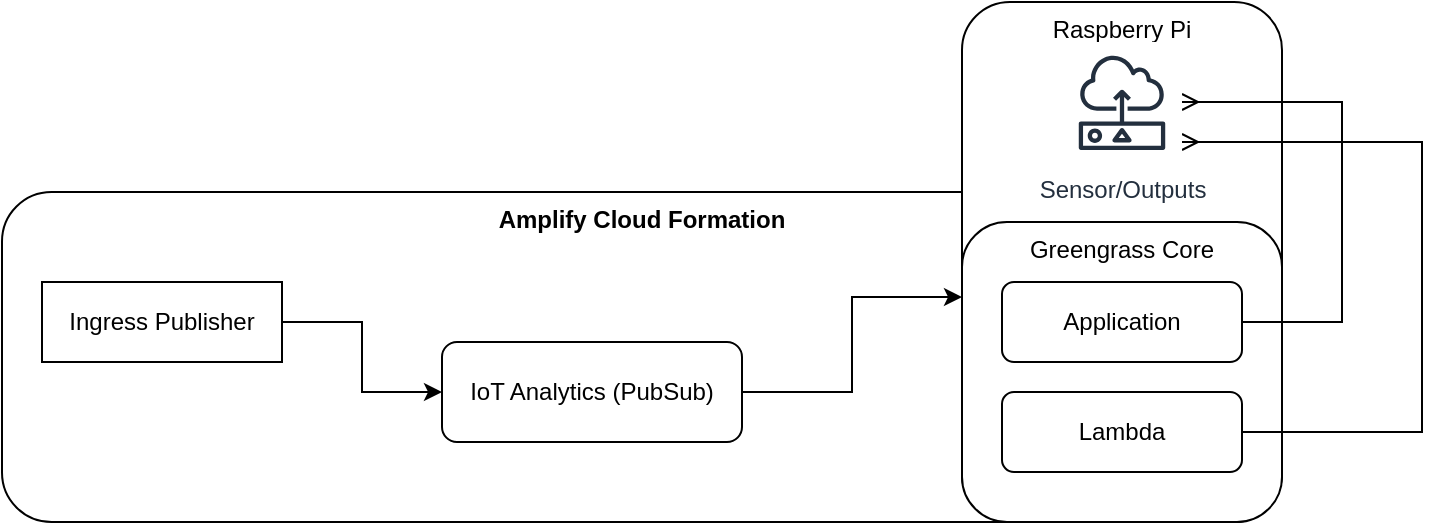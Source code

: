 <mxfile version="15.5.4" type="github">
  <diagram id="yCNn57SNLvQptWG5l8hB" name="Page-1">
    <mxGraphModel dx="1412" dy="919" grid="1" gridSize="10" guides="1" tooltips="1" connect="1" arrows="1" fold="1" page="1" pageScale="1" pageWidth="850" pageHeight="1100" math="0" shadow="0">
      <root>
        <mxCell id="0" />
        <mxCell id="1" parent="0" />
        <mxCell id="0kKGGoPKbYznw5FK-yFZ-14" value="Amplify Cloud Formation" style="rounded=1;whiteSpace=wrap;html=1;verticalAlign=top;align=center;fontStyle=1" vertex="1" parent="1">
          <mxGeometry x="80" y="125" width="640" height="165" as="geometry" />
        </mxCell>
        <mxCell id="0kKGGoPKbYznw5FK-yFZ-7" value="Raspberry Pi" style="rounded=1;whiteSpace=wrap;html=1;verticalAlign=top;" vertex="1" parent="1">
          <mxGeometry x="560" y="30" width="160" height="260" as="geometry" />
        </mxCell>
        <mxCell id="0kKGGoPKbYznw5FK-yFZ-9" style="edgeStyle=orthogonalEdgeStyle;rounded=0;orthogonalLoop=1;jettySize=auto;html=1;entryX=0;entryY=0.25;entryDx=0;entryDy=0;" edge="1" parent="1" source="0kKGGoPKbYznw5FK-yFZ-4" target="0kKGGoPKbYznw5FK-yFZ-8">
          <mxGeometry relative="1" as="geometry" />
        </mxCell>
        <mxCell id="0kKGGoPKbYznw5FK-yFZ-4" value="IoT Analytics (PubSub)" style="rounded=1;whiteSpace=wrap;html=1;verticalAlign=middle;" vertex="1" parent="1">
          <mxGeometry x="300" y="200" width="150" height="50" as="geometry" />
        </mxCell>
        <mxCell id="0kKGGoPKbYznw5FK-yFZ-6" style="edgeStyle=orthogonalEdgeStyle;rounded=0;orthogonalLoop=1;jettySize=auto;html=1;entryX=0;entryY=0.5;entryDx=0;entryDy=0;" edge="1" parent="1" source="0kKGGoPKbYznw5FK-yFZ-5" target="0kKGGoPKbYznw5FK-yFZ-4">
          <mxGeometry relative="1" as="geometry" />
        </mxCell>
        <mxCell id="0kKGGoPKbYznw5FK-yFZ-5" value="Ingress Publisher" style="rounded=0;whiteSpace=wrap;html=1;" vertex="1" parent="1">
          <mxGeometry x="100" y="170" width="120" height="40" as="geometry" />
        </mxCell>
        <mxCell id="0kKGGoPKbYznw5FK-yFZ-8" value="Greengrass Core" style="rounded=1;whiteSpace=wrap;html=1;verticalAlign=top;" vertex="1" parent="1">
          <mxGeometry x="560" y="140" width="160" height="150" as="geometry" />
        </mxCell>
        <mxCell id="0kKGGoPKbYznw5FK-yFZ-16" style="edgeStyle=orthogonalEdgeStyle;rounded=0;orthogonalLoop=1;jettySize=auto;html=1;endArrow=ERmany;endFill=0;" edge="1" parent="1" source="0kKGGoPKbYznw5FK-yFZ-10" target="0kKGGoPKbYznw5FK-yFZ-13">
          <mxGeometry relative="1" as="geometry">
            <Array as="points">
              <mxPoint x="750" y="190" />
              <mxPoint x="750" y="80" />
            </Array>
          </mxGeometry>
        </mxCell>
        <mxCell id="0kKGGoPKbYznw5FK-yFZ-10" value="Application" style="rounded=1;whiteSpace=wrap;html=1;verticalAlign=middle;" vertex="1" parent="1">
          <mxGeometry x="580" y="170" width="120" height="40" as="geometry" />
        </mxCell>
        <mxCell id="0kKGGoPKbYznw5FK-yFZ-12" style="edgeStyle=orthogonalEdgeStyle;rounded=0;orthogonalLoop=1;jettySize=auto;html=1;exitX=1;exitY=0.5;exitDx=0;exitDy=0;endArrow=ERmany;endFill=0;" edge="1" parent="1" source="0kKGGoPKbYznw5FK-yFZ-11" target="0kKGGoPKbYznw5FK-yFZ-13">
          <mxGeometry relative="1" as="geometry">
            <mxPoint x="760" y="290" as="targetPoint" />
            <Array as="points">
              <mxPoint x="790" y="245" />
              <mxPoint x="790" y="100" />
            </Array>
          </mxGeometry>
        </mxCell>
        <mxCell id="0kKGGoPKbYznw5FK-yFZ-11" value="Lambda" style="rounded=1;whiteSpace=wrap;html=1;verticalAlign=middle;" vertex="1" parent="1">
          <mxGeometry x="580" y="225" width="120" height="40" as="geometry" />
        </mxCell>
        <mxCell id="0kKGGoPKbYznw5FK-yFZ-13" value="Sensor/Outputs" style="sketch=0;outlineConnect=0;fontColor=#232F3E;gradientColor=none;strokeColor=#232F3E;fillColor=#ffffff;dashed=0;verticalLabelPosition=bottom;verticalAlign=top;align=center;html=1;fontSize=12;fontStyle=0;aspect=fixed;shape=mxgraph.aws4.resourceIcon;resIcon=mxgraph.aws4.sensor;" vertex="1" parent="1">
          <mxGeometry x="610" y="50" width="60" height="60" as="geometry" />
        </mxCell>
      </root>
    </mxGraphModel>
  </diagram>
</mxfile>
